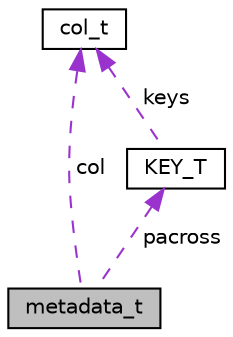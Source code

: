 digraph "metadata_t"
{
 // LATEX_PDF_SIZE
  edge [fontname="Helvetica",fontsize="10",labelfontname="Helvetica",labelfontsize="10"];
  node [fontname="Helvetica",fontsize="10",shape=record];
  Node1 [label="metadata_t",height=0.2,width=0.4,color="black", fillcolor="grey75", style="filled", fontcolor="black",tooltip=" "];
  Node2 -> Node1 [dir="back",color="darkorchid3",fontsize="10",style="dashed",label=" col" ,fontname="Helvetica"];
  Node2 [label="col_t",height=0.2,width=0.4,color="black", fillcolor="white", style="filled",URL="$a00623.html",tooltip=" "];
  Node3 -> Node1 [dir="back",color="darkorchid3",fontsize="10",style="dashed",label=" pacross" ,fontname="Helvetica"];
  Node3 [label="KEY_T",height=0.2,width=0.4,color="black", fillcolor="white", style="filled",URL="$a00583.html",tooltip=" "];
  Node2 -> Node3 [dir="back",color="darkorchid3",fontsize="10",style="dashed",label=" keys" ,fontname="Helvetica"];
}
